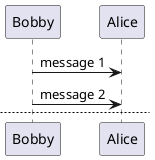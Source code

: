 @startuml 分割示意图
Bobby -> Alice : message 1
Bobby -> Alice : message 2
newpage
Bobby -> Alice : message 3
Bobby -> Alice : message 4
newpage A title for the \nlast page
Bobby -> Alice : message 1
Bobby -> Alice : message 2
@enduml